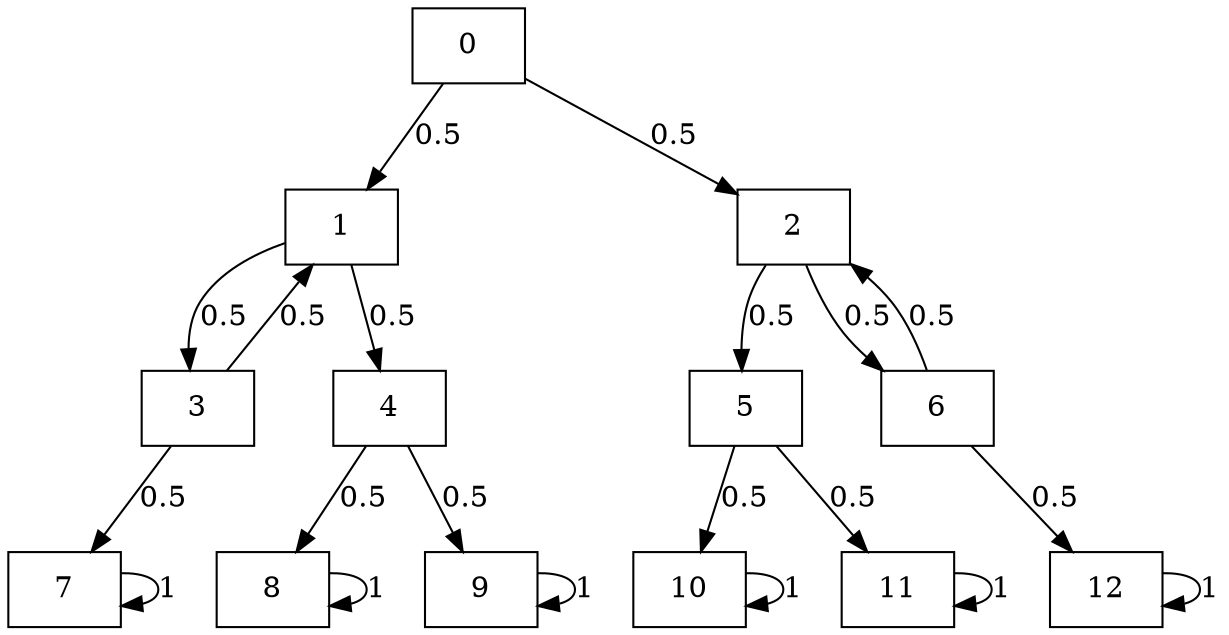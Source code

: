 digraph M {
node [label="",shape="box"];
0 [label="0"];
0 -> 1 [label="0.5"];
0 -> 2 [label="0.5"];
1 [label="1"];
1 -> 3 [label="0.5"];
1 -> 4 [label="0.5"];
2 [label="2"];
2 -> 5 [label="0.5"];
2 -> 6 [label="0.5"];
3 [label="3"];
3 -> 1 [label="0.5"];
3 -> 7 [label="0.5"];
4 [label="4"];
4 -> 8 [label="0.5"];
4 -> 9 [label="0.5"];
5 [label="5"];
5 -> 10 [label="0.5"];
5 -> 11 [label="0.5"];
6 [label="6"];
6 -> 2 [label="0.5"];
6 -> 12 [label="0.5"];
7 [label="7"];
7 -> 7 [label="1"];
8 [label="8"];
8 -> 8 [label="1"];
9 [label="9"];
9 -> 9 [label="1"];
10 [label="10"];
10 -> 10 [label="1"];
11 [label="11"];
11 -> 11 [label="1"];
12 [label="12"];
12 -> 12 [label="1"];
}
